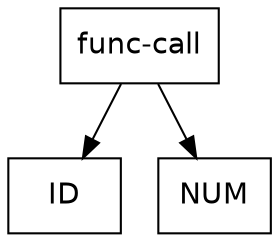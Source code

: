 digraph d{
node [fontname="Helvetica",shape=box];
n0 [label=<func-call>];
n1 [label=<ID>];
n2 [label=<NUM>];
n0 -> n1;
n0 -> n2;
}